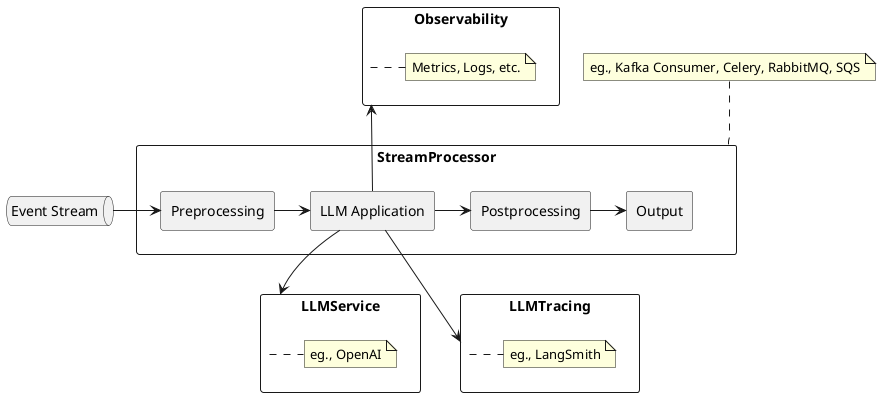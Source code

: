 @startuml

'skinparam linetype ortho

queue "Event Stream" as EventStream

rectangle StreamProcessor {
    rectangle "Preprocessing" as Preprocessing
    rectangle "LLM Application" as LLMApplication
    rectangle "Postprocessing" as Postprocessing
    rectangle "Output" as Output
}

rectangle Observability {
    note left of Observability
        Metrics, Logs, etc.
    end note
}

rectangle LLMService {
    note right of LLMService
        eg., OpenAI
    end note
}

rectangle LLMTracing {
    note right of LLMTracing
        eg., LangSmith
    end note
}

StreamProcessor -[hidden]left-> EventStream
EventStream -right-> Preprocessing
Preprocessing -right-> LLMApplication
LLMApplication -right-> Postprocessing
Postprocessing -right-> Output
LLMApplication -down-> LLMService
LLMApplication -down-> LLMTracing
LLMApplication -up-> Observability

note top of StreamProcessor
    eg., Kafka Consumer, Celery, RabbitMQ, SQS
end note

@enduml